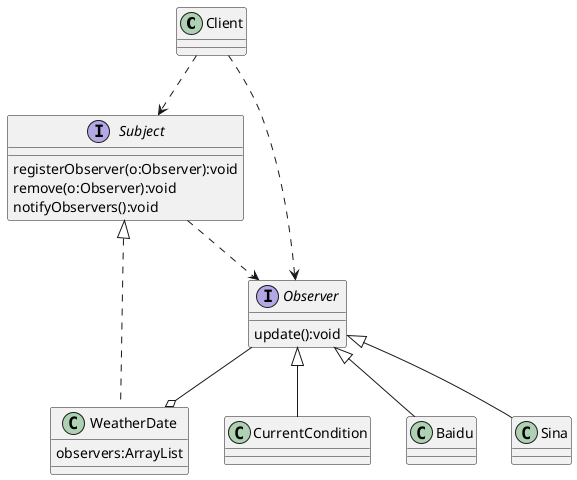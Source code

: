 @startuml
class Client
interface Subject{
registerObserver(o:Observer):void
remove(o:Observer):void
notifyObservers():void
}
interface Observer{
update():void
}
Client ..> Subject
Client ..> Observer
Subject ..> Observer
class WeatherDate{
observers:ArrayList
}
Subject <|.. WeatherDate
Observer --o WeatherDate

Observer <|-- CurrentCondition
Observer <|-- Baidu
Observer <|-- Sina

@enduml